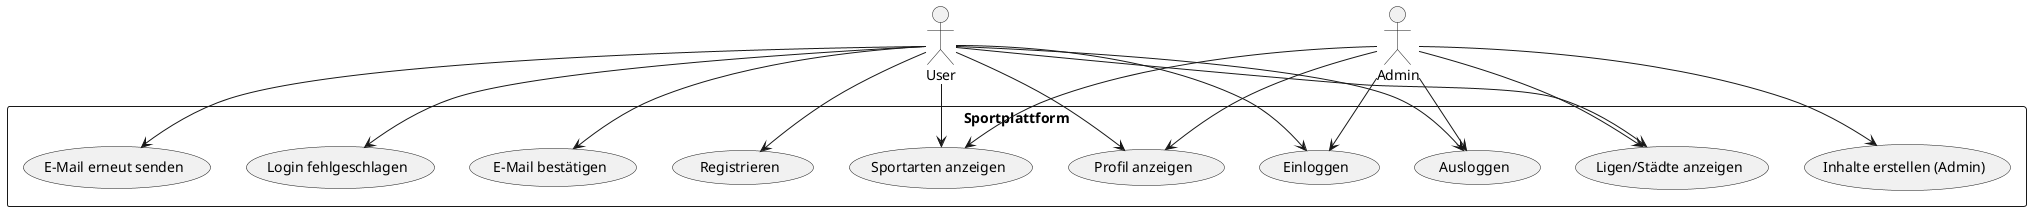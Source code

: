 @startuml Use Case Diagramm - Sportplattform

actor User as U
actor Admin as A

rectangle "Sportplattform" {
  usecase "Registrieren" as UC1
  usecase "E-Mail bestätigen" as UC2
  usecase "Einloggen" as UC3
  usecase "Profil anzeigen" as UC4
  usecase "Sportarten anzeigen" as UC5
  usecase "Ligen/Städte anzeigen" as UC6
  usecase "Ausloggen" as UC7
  usecase "Inhalte erstellen (Admin)" as UC8
  usecase "Login fehlgeschlagen" as UC9
  usecase "E-Mail erneut senden" as UC10
}

U --> UC1
U --> UC2
U --> UC3
U --> UC4
U --> UC5
U --> UC6
U --> UC7
U --> UC9
U --> UC10

A --> UC8
A --> UC3
A --> UC4
A --> UC5
A --> UC6
A --> UC7

@enduml